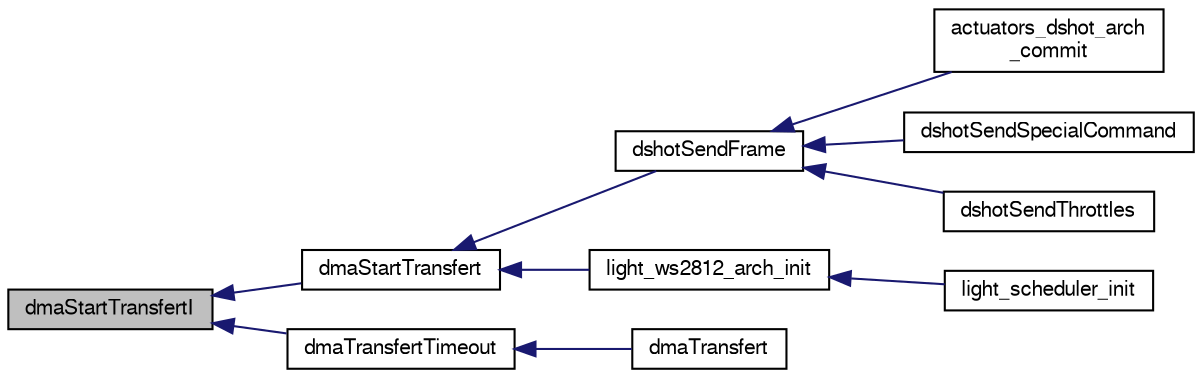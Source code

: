 digraph "dmaStartTransfertI"
{
  edge [fontname="FreeSans",fontsize="10",labelfontname="FreeSans",labelfontsize="10"];
  node [fontname="FreeSans",fontsize="10",shape=record];
  rankdir="LR";
  Node1 [label="dmaStartTransfertI",height=0.2,width=0.4,color="black", fillcolor="grey75", style="filled", fontcolor="black"];
  Node1 -> Node2 [dir="back",color="midnightblue",fontsize="10",style="solid",fontname="FreeSans"];
  Node2 [label="dmaStartTransfert",height=0.2,width=0.4,color="black", fillcolor="white", style="filled",URL="$hal__stm32__dma_8h.html#a2841bb25b0b954e8896a6b36174b3c30",tooltip="Starts a DMA transaction. "];
  Node2 -> Node3 [dir="back",color="midnightblue",fontsize="10",style="solid",fontname="FreeSans"];
  Node3 [label="dshotSendFrame",height=0.2,width=0.4,color="black", fillcolor="white", style="filled",URL="$esc__dshot_8h.html#aafcf93c9111243dacc7dba592f4a5731",tooltip="send throttle order "];
  Node3 -> Node4 [dir="back",color="midnightblue",fontsize="10",style="solid",fontname="FreeSans"];
  Node4 [label="actuators_dshot_arch\l_commit",height=0.2,width=0.4,color="black", fillcolor="white", style="filled",URL="$actuators__dshot_8h.html#ae19151c72d42b6c277faf5da1962d3b3"];
  Node3 -> Node5 [dir="back",color="midnightblue",fontsize="10",style="solid",fontname="FreeSans"];
  Node5 [label="dshotSendSpecialCommand",height=0.2,width=0.4,color="black", fillcolor="white", style="filled",URL="$esc__dshot_8h.html#ae32fad965a334445cdaf6473b8da4cf3",tooltip="send special order to one of the ESC (BHELIX, KISS, ...) "];
  Node3 -> Node6 [dir="back",color="midnightblue",fontsize="10",style="solid",fontname="FreeSans"];
  Node6 [label="dshotSendThrottles",height=0.2,width=0.4,color="black", fillcolor="white", style="filled",URL="$esc__dshot_8h.html#a6c927d850e9e56e92af5028e516247fa",tooltip="send throttle packed order to all of the ESCs "];
  Node2 -> Node7 [dir="back",color="midnightblue",fontsize="10",style="solid",fontname="FreeSans"];
  Node7 [label="light_ws2812_arch_init",height=0.2,width=0.4,color="black", fillcolor="white", style="filled",URL="$light__ws2812__arch_8h.html#a77c4ae9d967234a1c215b097f18241c8"];
  Node7 -> Node8 [dir="back",color="midnightblue",fontsize="10",style="solid",fontname="FreeSans"];
  Node8 [label="light_scheduler_init",height=0.2,width=0.4,color="black", fillcolor="white", style="filled",URL="$light__scheduler_8h.html#a8306780e037cc4384e8a0a33da77bf8b"];
  Node1 -> Node9 [dir="back",color="midnightblue",fontsize="10",style="solid",fontname="FreeSans"];
  Node9 [label="dmaTransfertTimeout",height=0.2,width=0.4,color="black", fillcolor="white", style="filled",URL="$hal__stm32__dma_8h.html#a3de6f4d870466df970d6c01201b6fdd7",tooltip="Performs a DMA transaction. "];
  Node9 -> Node10 [dir="back",color="midnightblue",fontsize="10",style="solid",fontname="FreeSans"];
  Node10 [label="dmaTransfert",height=0.2,width=0.4,color="black", fillcolor="white", style="filled",URL="$hal__stm32__dma_8h.html#a9e853b87da409e18f88e33c6d4def0f9"];
}
